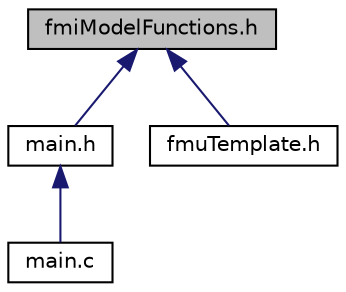 digraph G
{
  edge [fontname="Helvetica",fontsize="10",labelfontname="Helvetica",labelfontsize="10"];
  node [fontname="Helvetica",fontsize="10",shape=record];
  Node1 [label="fmiModelFunctions.h",height=0.2,width=0.4,color="black", fillcolor="grey75", style="filled" fontcolor="black"];
  Node1 -> Node2 [dir=back,color="midnightblue",fontsize="10",style="solid",fontname="Helvetica"];
  Node2 [label="main.h",height=0.2,width=0.4,color="black", fillcolor="white", style="filled",URL="$main_8h.html",tooltip="Methods for master program that interacts with an FMU for co-simulation."];
  Node2 -> Node3 [dir=back,color="midnightblue",fontsize="10",style="solid",fontname="Helvetica"];
  Node3 [label="main.c",height=0.2,width=0.4,color="black", fillcolor="white", style="filled",URL="$main_8c.html",tooltip="demo program of fmu for co-simulation."];
  Node1 -> Node4 [dir=back,color="midnightblue",fontsize="10",style="solid",fontname="Helvetica"];
  Node4 [label="fmuTemplate.h",height=0.2,width=0.4,color="black", fillcolor="white", style="filled",URL="$fmuTemplate_8h.html"];
}
